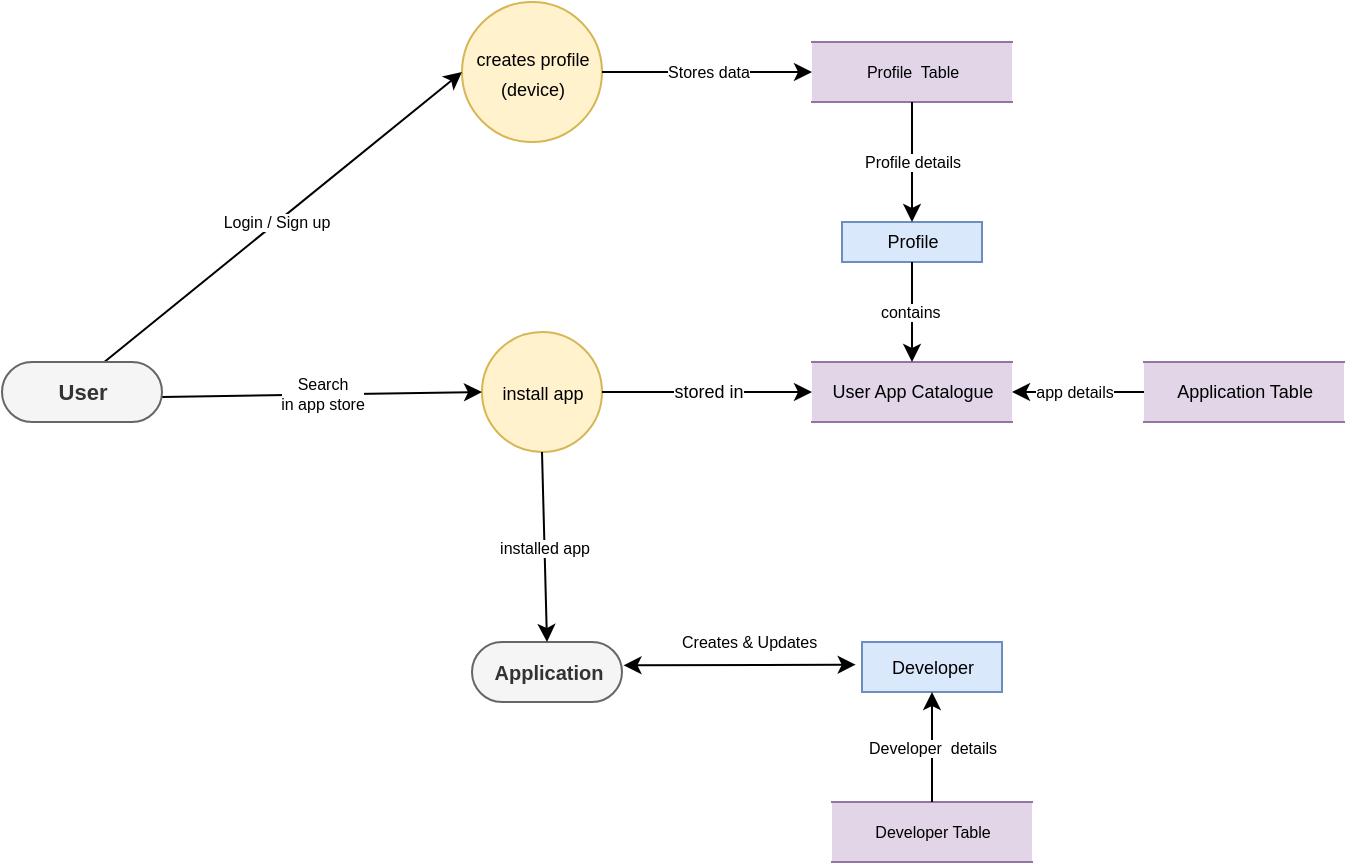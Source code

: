 <mxfile version="20.8.20" type="github">
  <diagram name="Page-1" id="peoEXKKkSshNWl6Lv4T5">
    <mxGraphModel dx="787" dy="510" grid="1" gridSize="10" guides="1" tooltips="1" connect="1" arrows="1" fold="1" page="1" pageScale="1" pageWidth="827" pageHeight="1169" math="0" shadow="0">
      <root>
        <mxCell id="0" />
        <mxCell id="1" parent="0" />
        <mxCell id="s8iCkAIOPCFulTm78Inb-2" value="Profile&amp;nbsp; Table&lt;br&gt;" style="html=1;dashed=0;whitespace=wrap;shape=partialRectangle;right=0;left=0;fontSize=8;fillColor=#e1d5e7;strokeColor=#9673a6;" vertex="1" parent="1">
          <mxGeometry x="485" y="270" width="100" height="30" as="geometry" />
        </mxCell>
        <mxCell id="s8iCkAIOPCFulTm78Inb-4" value="&lt;font style=&quot;font-size: 9px;&quot;&gt;creates profile&lt;br&gt;(device)&lt;/font&gt;" style="shape=ellipse;html=1;dashed=0;whitespace=wrap;aspect=fixed;perimeter=ellipsePerimeter;fontSize=12;fillColor=#fff2cc;strokeColor=#d6b656;" vertex="1" parent="1">
          <mxGeometry x="310" y="250" width="70" height="70" as="geometry" />
        </mxCell>
        <mxCell id="s8iCkAIOPCFulTm78Inb-5" value="Profile&lt;br&gt;" style="html=1;dashed=0;whitespace=wrap;fontSize=9;fillColor=#dae8fc;strokeColor=#6c8ebf;" vertex="1" parent="1">
          <mxGeometry x="500" y="360" width="70" height="20" as="geometry" />
        </mxCell>
        <mxCell id="s8iCkAIOPCFulTm78Inb-6" value="&lt;font style=&quot;font-size: 9px;&quot;&gt;&lt;br&gt;install app&lt;br&gt;&lt;br&gt;&lt;/font&gt;" style="shape=ellipse;html=1;dashed=0;whitespace=wrap;aspect=fixed;perimeter=ellipsePerimeter;fontSize=12;fillColor=#fff2cc;strokeColor=#d6b656;" vertex="1" parent="1">
          <mxGeometry x="320" y="415" width="60" height="60" as="geometry" />
        </mxCell>
        <mxCell id="s8iCkAIOPCFulTm78Inb-7" value="Application Table" style="html=1;dashed=0;whitespace=wrap;shape=partialRectangle;right=0;left=0;fontSize=9;fillColor=#e1d5e7;strokeColor=#9673a6;" vertex="1" parent="1">
          <mxGeometry x="651" y="430" width="100" height="30" as="geometry" />
        </mxCell>
        <mxCell id="s8iCkAIOPCFulTm78Inb-8" value="User App Catalogue" style="html=1;dashed=0;whitespace=wrap;shape=partialRectangle;right=0;left=0;fontSize=9;fillColor=#e1d5e7;strokeColor=#9673a6;" vertex="1" parent="1">
          <mxGeometry x="485" y="430" width="100" height="30" as="geometry" />
        </mxCell>
        <mxCell id="s8iCkAIOPCFulTm78Inb-10" value="Search&lt;br&gt;in app store" style="endArrow=classic;html=1;fontSize=8;curved=1;exitX=1;exitY=0.5;exitDx=0;exitDy=0;entryX=0;entryY=0.5;entryDx=0;entryDy=0;" edge="1" parent="1" target="s8iCkAIOPCFulTm78Inb-6">
          <mxGeometry relative="1" as="geometry">
            <mxPoint x="160" y="447.5" as="sourcePoint" />
            <mxPoint x="240" y="604.6" as="targetPoint" />
          </mxGeometry>
        </mxCell>
        <mxCell id="s8iCkAIOPCFulTm78Inb-11" value="Login / Sign up" style="endArrow=classic;html=1;fontSize=8;curved=1;exitX=0.5;exitY=0;exitDx=0;exitDy=0;entryX=0;entryY=0.5;entryDx=0;entryDy=0;" edge="1" parent="1" target="s8iCkAIOPCFulTm78Inb-4">
          <mxGeometry x="-0.002" relative="1" as="geometry">
            <mxPoint x="125" y="435" as="sourcePoint" />
            <mxPoint x="330" y="455" as="targetPoint" />
            <mxPoint as="offset" />
          </mxGeometry>
        </mxCell>
        <mxCell id="s8iCkAIOPCFulTm78Inb-12" value="" style="endArrow=classic;html=1;fontSize=8;curved=1;exitX=1;exitY=0.5;exitDx=0;exitDy=0;entryX=0;entryY=0.5;entryDx=0;entryDy=0;" edge="1" parent="1" source="s8iCkAIOPCFulTm78Inb-4" target="s8iCkAIOPCFulTm78Inb-2">
          <mxGeometry relative="1" as="geometry">
            <mxPoint x="390" y="240" as="sourcePoint" />
            <mxPoint x="490" y="240" as="targetPoint" />
          </mxGeometry>
        </mxCell>
        <mxCell id="s8iCkAIOPCFulTm78Inb-13" value="Stores data" style="edgeLabel;resizable=0;html=1;align=center;verticalAlign=middle;fontSize=8;fillColor=#FFFFFF;" connectable="0" vertex="1" parent="s8iCkAIOPCFulTm78Inb-12">
          <mxGeometry relative="1" as="geometry" />
        </mxCell>
        <mxCell id="s8iCkAIOPCFulTm78Inb-14" value="" style="endArrow=classic;html=1;fontSize=8;curved=1;exitX=0.5;exitY=1;exitDx=0;exitDy=0;entryX=0.5;entryY=0;entryDx=0;entryDy=0;" edge="1" parent="1" source="s8iCkAIOPCFulTm78Inb-2" target="s8iCkAIOPCFulTm78Inb-5">
          <mxGeometry relative="1" as="geometry">
            <mxPoint x="585" y="320" as="sourcePoint" />
            <mxPoint x="685" y="320" as="targetPoint" />
          </mxGeometry>
        </mxCell>
        <mxCell id="s8iCkAIOPCFulTm78Inb-15" value="Profile details" style="edgeLabel;resizable=0;html=1;align=center;verticalAlign=middle;fontSize=8;fillColor=#FFFFFF;" connectable="0" vertex="1" parent="s8iCkAIOPCFulTm78Inb-14">
          <mxGeometry relative="1" as="geometry" />
        </mxCell>
        <mxCell id="s8iCkAIOPCFulTm78Inb-16" value="" style="endArrow=classic;html=1;fontSize=8;curved=1;exitX=0.5;exitY=1;exitDx=0;exitDy=0;entryX=0.5;entryY=0;entryDx=0;entryDy=0;" edge="1" parent="1" source="s8iCkAIOPCFulTm78Inb-5" target="s8iCkAIOPCFulTm78Inb-8">
          <mxGeometry relative="1" as="geometry">
            <mxPoint x="534.6" y="375" as="sourcePoint" />
            <mxPoint x="534.6" y="435" as="targetPoint" />
          </mxGeometry>
        </mxCell>
        <mxCell id="s8iCkAIOPCFulTm78Inb-17" value="contains&amp;nbsp;" style="edgeLabel;resizable=0;html=1;align=center;verticalAlign=middle;fontSize=8;fillColor=#FFFFFF;" connectable="0" vertex="1" parent="s8iCkAIOPCFulTm78Inb-16">
          <mxGeometry relative="1" as="geometry">
            <mxPoint as="offset" />
          </mxGeometry>
        </mxCell>
        <mxCell id="s8iCkAIOPCFulTm78Inb-18" value="" style="endArrow=classic;html=1;fontSize=8;curved=1;exitX=0;exitY=0.5;exitDx=0;exitDy=0;entryX=1;entryY=0.5;entryDx=0;entryDy=0;" edge="1" parent="1" source="s8iCkAIOPCFulTm78Inb-7" target="s8iCkAIOPCFulTm78Inb-8">
          <mxGeometry relative="1" as="geometry">
            <mxPoint x="600" y="380" as="sourcePoint" />
            <mxPoint x="700" y="380" as="targetPoint" />
          </mxGeometry>
        </mxCell>
        <mxCell id="s8iCkAIOPCFulTm78Inb-19" value="app details" style="edgeLabel;resizable=0;html=1;align=center;verticalAlign=middle;fontSize=8;fillColor=#FFFFFF;" connectable="0" vertex="1" parent="s8iCkAIOPCFulTm78Inb-18">
          <mxGeometry relative="1" as="geometry">
            <mxPoint x="-2" as="offset" />
          </mxGeometry>
        </mxCell>
        <mxCell id="s8iCkAIOPCFulTm78Inb-20" value="" style="endArrow=classic;html=1;rounded=0;exitX=1;exitY=0.5;exitDx=0;exitDy=0;entryX=0;entryY=0.5;entryDx=0;entryDy=0;fontSize=9;" edge="1" parent="1" source="s8iCkAIOPCFulTm78Inb-6" target="s8iCkAIOPCFulTm78Inb-8">
          <mxGeometry relative="1" as="geometry">
            <mxPoint x="390" y="480" as="sourcePoint" />
            <mxPoint x="490" y="480" as="targetPoint" />
            <Array as="points">
              <mxPoint x="430" y="445" />
            </Array>
          </mxGeometry>
        </mxCell>
        <mxCell id="s8iCkAIOPCFulTm78Inb-21" value="stored in" style="edgeLabel;resizable=0;html=1;align=center;verticalAlign=middle;fontSize=9;" connectable="0" vertex="1" parent="s8iCkAIOPCFulTm78Inb-20">
          <mxGeometry relative="1" as="geometry" />
        </mxCell>
        <mxCell id="s8iCkAIOPCFulTm78Inb-22" value="Application" style="html=1;dashed=0;whitespace=wrap;shape=mxgraph.dfd.start;fillColor=#f5f5f5;fontColor=#333333;strokeColor=#666666;fontStyle=1;fontSize=10;" vertex="1" parent="1">
          <mxGeometry x="315" y="570" width="75" height="30" as="geometry" />
        </mxCell>
        <mxCell id="s8iCkAIOPCFulTm78Inb-23" value="Developer" style="html=1;dashed=0;whitespace=wrap;fontSize=9;fillColor=#dae8fc;strokeColor=#6c8ebf;" vertex="1" parent="1">
          <mxGeometry x="510" y="570" width="70" height="25" as="geometry" />
        </mxCell>
        <mxCell id="s8iCkAIOPCFulTm78Inb-24" value="User" style="html=1;dashed=0;whitespace=wrap;shape=mxgraph.dfd.start;fontSize=11;fillColor=#f5f5f5;fontColor=#333333;strokeColor=#666666;fontStyle=1" vertex="1" parent="1">
          <mxGeometry x="80" y="430" width="80" height="30" as="geometry" />
        </mxCell>
        <mxCell id="s8iCkAIOPCFulTm78Inb-25" value="" style="endArrow=classic;html=1;rounded=0;fontSize=10;exitX=0.5;exitY=1;exitDx=0;exitDy=0;entryX=0.5;entryY=0.5;entryDx=0;entryDy=-15;entryPerimeter=0;" edge="1" parent="1" source="s8iCkAIOPCFulTm78Inb-6" target="s8iCkAIOPCFulTm78Inb-22">
          <mxGeometry relative="1" as="geometry">
            <mxPoint x="390" y="480" as="sourcePoint" />
            <mxPoint x="490" y="480" as="targetPoint" />
          </mxGeometry>
        </mxCell>
        <mxCell id="s8iCkAIOPCFulTm78Inb-26" value="installed app" style="edgeLabel;resizable=0;html=1;align=center;verticalAlign=middle;rounded=1;fontSize=8;" connectable="0" vertex="1" parent="s8iCkAIOPCFulTm78Inb-25">
          <mxGeometry relative="1" as="geometry" />
        </mxCell>
        <mxCell id="s8iCkAIOPCFulTm78Inb-27" value="" style="endArrow=classic;startArrow=classic;html=1;rounded=0;fontSize=8;exitX=1.01;exitY=0.388;exitDx=0;exitDy=0;exitPerimeter=0;entryX=-0.045;entryY=0.454;entryDx=0;entryDy=0;entryPerimeter=0;" edge="1" parent="1" source="s8iCkAIOPCFulTm78Inb-22" target="s8iCkAIOPCFulTm78Inb-23">
          <mxGeometry width="50" height="50" relative="1" as="geometry">
            <mxPoint x="420" y="510" as="sourcePoint" />
            <mxPoint x="470" y="460" as="targetPoint" />
          </mxGeometry>
        </mxCell>
        <mxCell id="s8iCkAIOPCFulTm78Inb-28" value="Developer Table&lt;br&gt;" style="html=1;dashed=0;whitespace=wrap;shape=partialRectangle;right=0;left=0;rounded=1;fontSize=8;fillColor=#e1d5e7;strokeColor=#9673a6;" vertex="1" parent="1">
          <mxGeometry x="495" y="650" width="100" height="30" as="geometry" />
        </mxCell>
        <mxCell id="s8iCkAIOPCFulTm78Inb-30" value="" style="endArrow=classic;html=1;rounded=0;fontSize=8;exitX=0.5;exitY=0;exitDx=0;exitDy=0;entryX=0.5;entryY=1;entryDx=0;entryDy=0;" edge="1" parent="1" source="s8iCkAIOPCFulTm78Inb-28" target="s8iCkAIOPCFulTm78Inb-23">
          <mxGeometry relative="1" as="geometry">
            <mxPoint x="525" y="630" as="sourcePoint" />
            <mxPoint x="585" y="610" as="targetPoint" />
          </mxGeometry>
        </mxCell>
        <mxCell id="s8iCkAIOPCFulTm78Inb-31" value="Developer&amp;nbsp; details" style="edgeLabel;resizable=0;html=1;align=center;verticalAlign=middle;rounded=1;fontSize=8;" connectable="0" vertex="1" parent="s8iCkAIOPCFulTm78Inb-30">
          <mxGeometry relative="1" as="geometry" />
        </mxCell>
        <mxCell id="s8iCkAIOPCFulTm78Inb-32" value="Creates &amp;amp; Updates" style="text;strokeColor=none;fillColor=none;align=left;verticalAlign=middle;spacingLeft=4;spacingRight=4;overflow=hidden;points=[[0,0.5],[1,0.5]];portConstraint=eastwest;rotatable=0;whiteSpace=wrap;html=1;fontSize=8;" vertex="1" parent="1">
          <mxGeometry x="414" y="555" width="80" height="30" as="geometry" />
        </mxCell>
      </root>
    </mxGraphModel>
  </diagram>
</mxfile>
